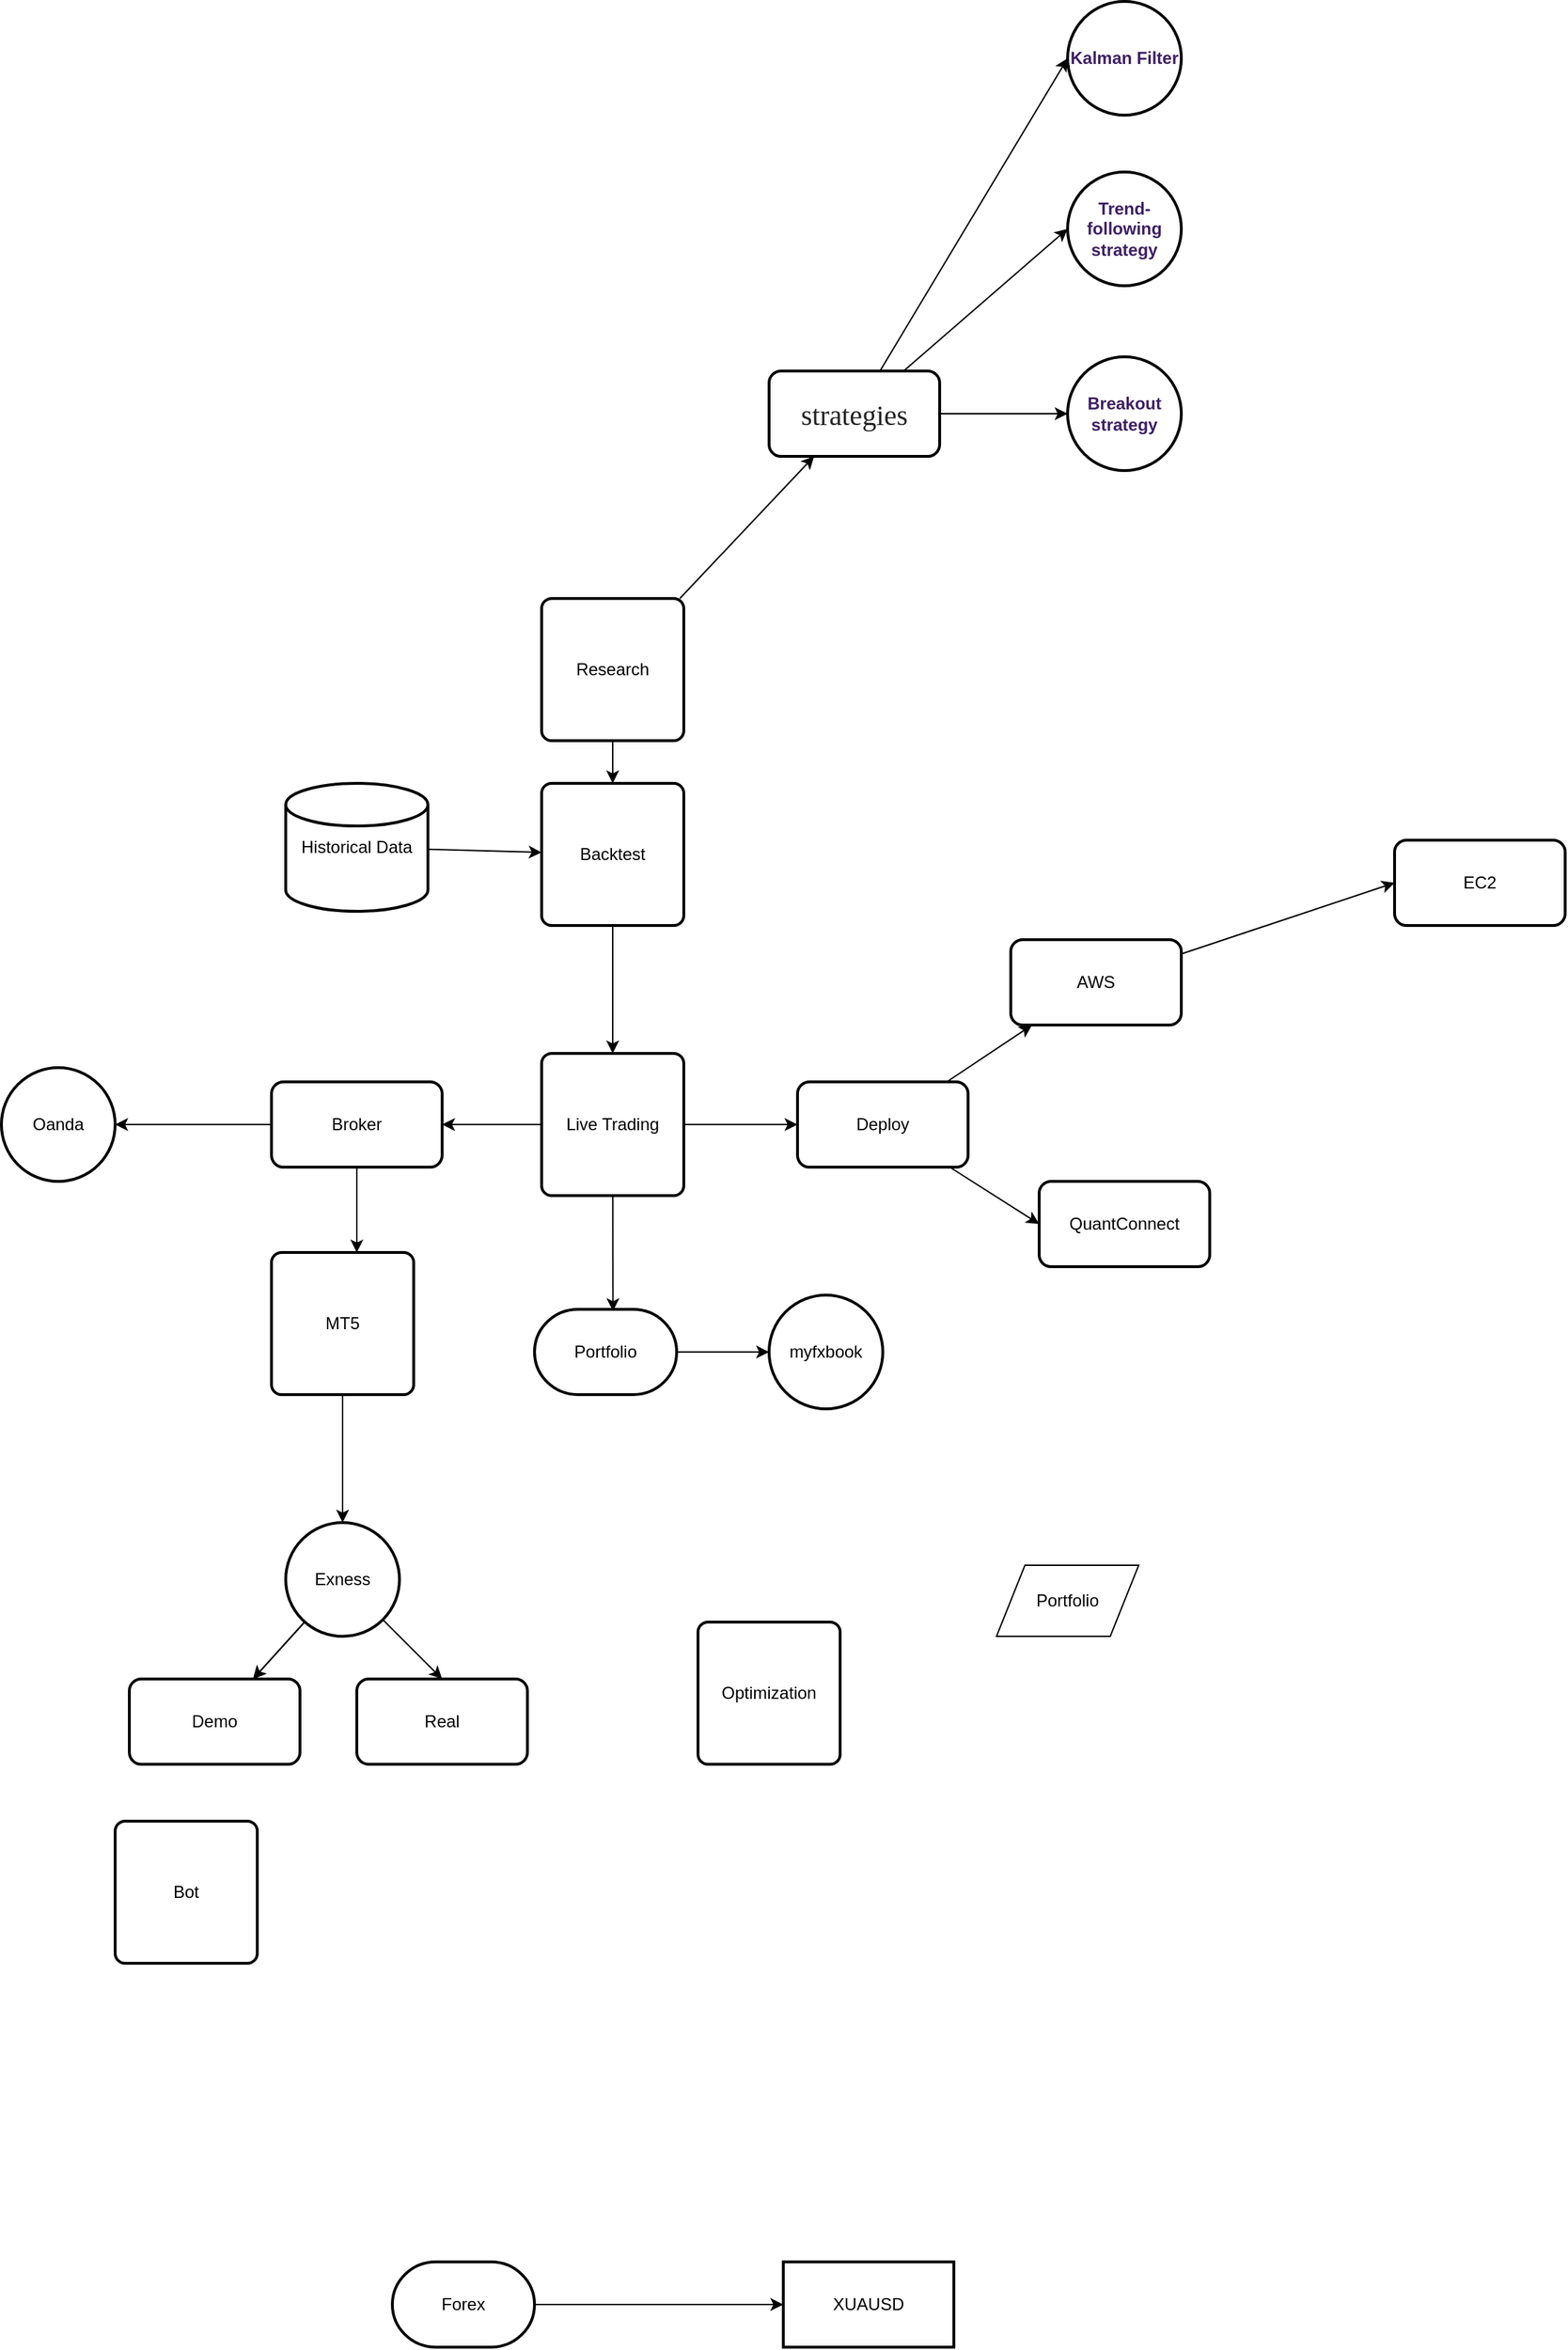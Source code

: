 <mxfile>
    <diagram id="o7sI1gUJomJl3iTrAZaR" name="Page-1">
        <mxGraphModel dx="2925" dy="1880" grid="1" gridSize="10" guides="1" tooltips="1" connect="1" arrows="1" fold="1" page="1" pageScale="1" pageWidth="850" pageHeight="1100" math="0" shadow="0">
            <root>
                <mxCell id="0"/>
                <mxCell id="1" parent="0"/>
                <mxCell id="34" style="edgeStyle=none;html=1;" parent="1" source="2" target="6" edge="1">
                    <mxGeometry relative="1" as="geometry"/>
                </mxCell>
                <mxCell id="2" value="Backtest" style="rounded=1;whiteSpace=wrap;html=1;absoluteArcSize=1;arcSize=14;strokeWidth=2;" parent="1" vertex="1">
                    <mxGeometry x="-470" y="-530" width="100" height="100" as="geometry"/>
                </mxCell>
                <mxCell id="3" value="Bot" style="rounded=1;whiteSpace=wrap;html=1;absoluteArcSize=1;arcSize=14;strokeWidth=2;" parent="1" vertex="1">
                    <mxGeometry x="-770" y="200" width="100" height="100" as="geometry"/>
                </mxCell>
                <mxCell id="33" value="" style="edgeStyle=none;html=1;" parent="1" source="4" target="32" edge="1">
                    <mxGeometry relative="1" as="geometry"/>
                </mxCell>
                <mxCell id="4" value="MT5" style="rounded=1;whiteSpace=wrap;html=1;absoluteArcSize=1;arcSize=14;strokeWidth=2;" parent="1" vertex="1">
                    <mxGeometry x="-660" y="-200" width="100" height="100" as="geometry"/>
                </mxCell>
                <mxCell id="7" style="edgeStyle=none;html=1;" parent="1" source="5" target="2" edge="1">
                    <mxGeometry relative="1" as="geometry"/>
                </mxCell>
                <mxCell id="5" value="Historical Data" style="strokeWidth=2;html=1;shape=mxgraph.flowchart.database;whiteSpace=wrap;" parent="1" vertex="1">
                    <mxGeometry x="-650" y="-530" width="100" height="90" as="geometry"/>
                </mxCell>
                <mxCell id="26" value="" style="edgeStyle=none;html=1;" parent="1" source="6" target="25" edge="1">
                    <mxGeometry relative="1" as="geometry"/>
                </mxCell>
                <mxCell id="30" value="" style="edgeStyle=none;html=1;" parent="1" source="6" target="29" edge="1">
                    <mxGeometry relative="1" as="geometry"/>
                </mxCell>
                <mxCell id="gvSd8-95nF_PQRH26Bq7-63" style="edgeStyle=none;html=1;entryX=0.552;entryY=0.021;entryDx=0;entryDy=0;entryPerimeter=0;" parent="1" source="6" target="gvSd8-95nF_PQRH26Bq7-62" edge="1">
                    <mxGeometry relative="1" as="geometry"/>
                </mxCell>
                <mxCell id="6" value="Live Trading" style="rounded=1;whiteSpace=wrap;html=1;absoluteArcSize=1;arcSize=14;strokeWidth=2;" parent="1" vertex="1">
                    <mxGeometry x="-470" y="-340" width="100" height="100" as="geometry"/>
                </mxCell>
                <mxCell id="9" style="edgeStyle=none;html=1;entryX=0.5;entryY=0;entryDx=0;entryDy=0;" parent="1" source="8" target="2" edge="1">
                    <mxGeometry relative="1" as="geometry"/>
                </mxCell>
                <mxCell id="53" value="" style="edgeStyle=none;html=1;" parent="1" source="8" target="52" edge="1">
                    <mxGeometry relative="1" as="geometry"/>
                </mxCell>
                <mxCell id="8" value="Research" style="rounded=1;whiteSpace=wrap;html=1;absoluteArcSize=1;arcSize=14;strokeWidth=2;" parent="1" vertex="1">
                    <mxGeometry x="-470" y="-660" width="100" height="100" as="geometry"/>
                </mxCell>
                <mxCell id="11" value="Optimization" style="rounded=1;whiteSpace=wrap;html=1;absoluteArcSize=1;arcSize=14;strokeWidth=2;" parent="1" vertex="1">
                    <mxGeometry x="-360" y="60" width="100" height="100" as="geometry"/>
                </mxCell>
                <mxCell id="13" value="&lt;span style=&quot;color: rgb(62, 31, 99); font-weight: 700;&quot; class=&quot;OYPEnA text-decoration-none text-strikethrough-none&quot;&gt;Kalman Filter&lt;/span&gt;" style="ellipse;whiteSpace=wrap;html=1;rounded=1;arcSize=14;strokeWidth=2;" parent="1" vertex="1">
                    <mxGeometry x="-100" y="-1080" width="80" height="80" as="geometry"/>
                </mxCell>
                <mxCell id="15" value="&lt;span style=&quot;color: rgb(62, 31, 99); font-weight: 700;&quot; class=&quot;OYPEnA text-decoration-none text-strikethrough-none&quot;&gt;Breakout strategy&lt;/span&gt;" style="ellipse;whiteSpace=wrap;html=1;rounded=1;arcSize=14;strokeWidth=2;" parent="1" vertex="1">
                    <mxGeometry x="-100" y="-830" width="80" height="80" as="geometry"/>
                </mxCell>
                <mxCell id="17" value="&lt;span style=&quot;color: rgb(62, 31, 99); font-weight: 700;&quot; class=&quot;OYPEnA white-space-prewrap text-decoration-none text-strikethrough-none&quot;&gt; &lt;/span&gt;&lt;span style=&quot;color: rgb(62, 31, 99); font-weight: 700;&quot; class=&quot;OYPEnA text-decoration-none text-strikethrough-none&quot;&gt;Trend-following strategy&lt;/span&gt;&lt;span style=&quot;color: rgb(62, 31, 99); font-weight: 700;&quot; class=&quot;OYPEnA text-decoration-none text-strikethrough-none white-space-prewrap&quot;&gt;&lt;/span&gt;" style="ellipse;whiteSpace=wrap;html=1;rounded=1;arcSize=14;strokeWidth=2;" parent="1" vertex="1">
                    <mxGeometry x="-100" y="-960" width="80" height="80" as="geometry"/>
                </mxCell>
                <mxCell id="21" value="EC2" style="whiteSpace=wrap;html=1;rounded=1;arcSize=14;strokeWidth=2;" parent="1" vertex="1">
                    <mxGeometry x="130" y="-490" width="120" height="60" as="geometry"/>
                </mxCell>
                <mxCell id="23" value="QuantConnect" style="whiteSpace=wrap;html=1;rounded=1;arcSize=14;strokeWidth=2;" parent="1" vertex="1">
                    <mxGeometry x="-120" y="-250" width="120" height="60" as="geometry"/>
                </mxCell>
                <mxCell id="28" style="edgeStyle=none;html=1;entryX=0;entryY=0.5;entryDx=0;entryDy=0;" parent="1" source="25" target="23" edge="1">
                    <mxGeometry relative="1" as="geometry"/>
                </mxCell>
                <mxCell id="49" value="" style="edgeStyle=none;html=1;" parent="1" source="25" target="48" edge="1">
                    <mxGeometry relative="1" as="geometry"/>
                </mxCell>
                <mxCell id="25" value="Deploy" style="whiteSpace=wrap;html=1;rounded=1;arcSize=14;strokeWidth=2;" parent="1" vertex="1">
                    <mxGeometry x="-290" y="-320" width="120" height="60" as="geometry"/>
                </mxCell>
                <mxCell id="31" style="edgeStyle=none;html=1;entryX=0.6;entryY=0;entryDx=0;entryDy=0;entryPerimeter=0;" parent="1" source="29" target="4" edge="1">
                    <mxGeometry relative="1" as="geometry"/>
                </mxCell>
                <mxCell id="43" value="" style="edgeStyle=none;html=1;" parent="1" source="29" target="42" edge="1">
                    <mxGeometry relative="1" as="geometry"/>
                </mxCell>
                <mxCell id="29" value="Broker" style="rounded=1;whiteSpace=wrap;html=1;arcSize=14;strokeWidth=2;" parent="1" vertex="1">
                    <mxGeometry x="-660" y="-320" width="120" height="60" as="geometry"/>
                </mxCell>
                <mxCell id="36" value="" style="edgeStyle=none;html=1;" parent="1" source="32" target="35" edge="1">
                    <mxGeometry relative="1" as="geometry"/>
                </mxCell>
                <mxCell id="37" value="" style="edgeStyle=none;html=1;" parent="1" source="32" target="35" edge="1">
                    <mxGeometry relative="1" as="geometry"/>
                </mxCell>
                <mxCell id="40" style="edgeStyle=none;html=1;entryX=0.5;entryY=0;entryDx=0;entryDy=0;" parent="1" source="32" target="39" edge="1">
                    <mxGeometry relative="1" as="geometry"/>
                </mxCell>
                <mxCell id="32" value="Exness" style="ellipse;whiteSpace=wrap;html=1;rounded=1;arcSize=14;strokeWidth=2;" parent="1" vertex="1">
                    <mxGeometry x="-650" y="-10" width="80" height="80" as="geometry"/>
                </mxCell>
                <mxCell id="35" value="Demo" style="whiteSpace=wrap;html=1;rounded=1;arcSize=14;strokeWidth=2;" parent="1" vertex="1">
                    <mxGeometry x="-760" y="100" width="120" height="60" as="geometry"/>
                </mxCell>
                <mxCell id="39" value="Real" style="whiteSpace=wrap;html=1;rounded=1;arcSize=14;strokeWidth=2;" parent="1" vertex="1">
                    <mxGeometry x="-600" y="100" width="120" height="60" as="geometry"/>
                </mxCell>
                <mxCell id="42" value="Oanda" style="ellipse;whiteSpace=wrap;html=1;rounded=1;arcSize=14;strokeWidth=2;" parent="1" vertex="1">
                    <mxGeometry x="-850" y="-330" width="80" height="80" as="geometry"/>
                </mxCell>
                <mxCell id="46" value="Portfolio" style="shape=parallelogram;perimeter=parallelogramPerimeter;whiteSpace=wrap;html=1;dashed=0;" parent="1" vertex="1">
                    <mxGeometry x="-150" y="20" width="100" height="50" as="geometry"/>
                </mxCell>
                <mxCell id="50" style="edgeStyle=none;html=1;entryX=0;entryY=0.5;entryDx=0;entryDy=0;" parent="1" source="48" target="21" edge="1">
                    <mxGeometry relative="1" as="geometry"/>
                </mxCell>
                <mxCell id="48" value="AWS" style="whiteSpace=wrap;html=1;rounded=1;arcSize=14;strokeWidth=2;" parent="1" vertex="1">
                    <mxGeometry x="-140" y="-420" width="120" height="60" as="geometry"/>
                </mxCell>
                <mxCell id="56" style="edgeStyle=none;html=1;entryX=0;entryY=0.5;entryDx=0;entryDy=0;" parent="1" source="52" target="15" edge="1">
                    <mxGeometry relative="1" as="geometry"/>
                </mxCell>
                <mxCell id="57" style="edgeStyle=none;html=1;entryX=0;entryY=0.5;entryDx=0;entryDy=0;" parent="1" source="52" target="17" edge="1">
                    <mxGeometry relative="1" as="geometry"/>
                </mxCell>
                <mxCell id="58" style="edgeStyle=none;html=1;entryX=0;entryY=0.5;entryDx=0;entryDy=0;" parent="1" source="52" target="13" edge="1">
                    <mxGeometry relative="1" as="geometry"/>
                </mxCell>
                <mxCell id="52" value="&lt;span style=&quot;color: rgb(36, 36, 36); font-family: source-serif-pro, Georgia, Cambria, &amp;quot;Times New Roman&amp;quot;, Times, serif; font-size: 20px; letter-spacing: -0.06px; text-align: start; background-color: rgb(255, 255, 255);&quot;&gt;strategies&lt;/span&gt;" style="whiteSpace=wrap;html=1;rounded=1;arcSize=14;strokeWidth=2;" parent="1" vertex="1">
                    <mxGeometry x="-310" y="-820" width="120" height="60" as="geometry"/>
                </mxCell>
                <mxCell id="62" value="" style="edgeStyle=none;html=1;" parent="1" source="59" target="61" edge="1">
                    <mxGeometry relative="1" as="geometry"/>
                </mxCell>
                <mxCell id="59" value="Forex" style="strokeWidth=2;html=1;shape=mxgraph.flowchart.terminator;whiteSpace=wrap;" parent="1" vertex="1">
                    <mxGeometry x="-575" y="510" width="100" height="60" as="geometry"/>
                </mxCell>
                <mxCell id="61" value="XUAUSD" style="whiteSpace=wrap;html=1;strokeWidth=2;" parent="1" vertex="1">
                    <mxGeometry x="-300" y="510" width="120" height="60" as="geometry"/>
                </mxCell>
                <mxCell id="gvSd8-95nF_PQRH26Bq7-65" value="" style="edgeStyle=none;html=1;" parent="1" source="gvSd8-95nF_PQRH26Bq7-62" target="gvSd8-95nF_PQRH26Bq7-64" edge="1">
                    <mxGeometry relative="1" as="geometry"/>
                </mxCell>
                <mxCell id="gvSd8-95nF_PQRH26Bq7-62" value="Portfolio" style="strokeWidth=2;html=1;shape=mxgraph.flowchart.terminator;whiteSpace=wrap;" parent="1" vertex="1">
                    <mxGeometry x="-475" y="-160" width="100" height="60" as="geometry"/>
                </mxCell>
                <mxCell id="gvSd8-95nF_PQRH26Bq7-64" value="myfxbook" style="ellipse;whiteSpace=wrap;html=1;strokeWidth=2;" parent="1" vertex="1">
                    <mxGeometry x="-310" y="-170" width="80" height="80" as="geometry"/>
                </mxCell>
            </root>
        </mxGraphModel>
    </diagram>
    <diagram id="_QLv9QbD0Bh4nyfC-5uY" name="Page-2">
        <mxGraphModel dx="1190" dy="941" grid="1" gridSize="10" guides="1" tooltips="1" connect="1" arrows="1" fold="1" page="1" pageScale="1" pageWidth="850" pageHeight="1100" math="0" shadow="0">
            <root>
                <mxCell id="0"/>
                <mxCell id="1" parent="0"/>
            </root>
        </mxGraphModel>
    </diagram>
</mxfile>